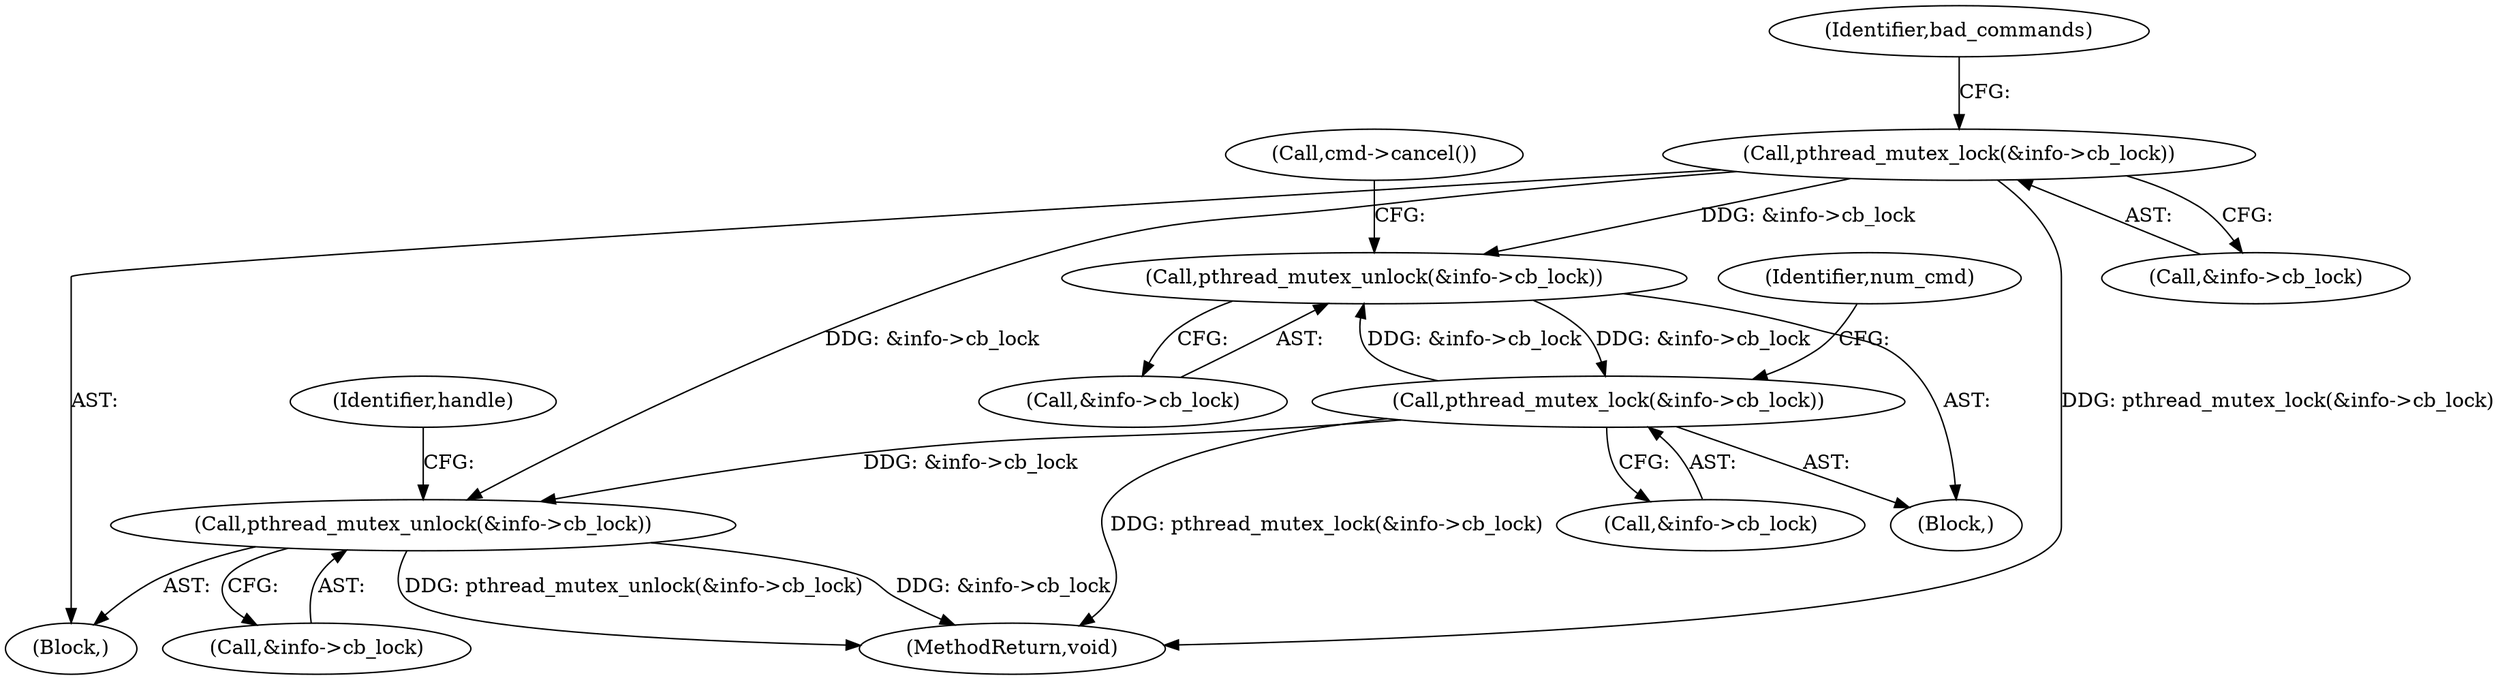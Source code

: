 digraph "0_Android_2c5a4fac8bc8198f6a2635ede776f8de40a0c3e1@API" {
"1000318" [label="(Call,pthread_mutex_unlock(&info->cb_lock))"];
"1000263" [label="(Call,pthread_mutex_lock(&info->cb_lock))"];
"1000257" [label="(Call,pthread_mutex_unlock(&info->cb_lock))"];
"1000174" [label="(Call,pthread_mutex_lock(&info->cb_lock))"];
"1000104" [label="(Block,)"];
"1000181" [label="(Identifier,bad_commands)"];
"1000174" [label="(Call,pthread_mutex_lock(&info->cb_lock))"];
"1000175" [label="(Call,&info->cb_lock)"];
"1000319" [label="(Call,&info->cb_lock)"];
"1000264" [label="(Call,&info->cb_lock)"];
"1000252" [label="(Block,)"];
"1000258" [label="(Call,&info->cb_lock)"];
"1000325" [label="(MethodReturn,void)"];
"1000257" [label="(Call,pthread_mutex_unlock(&info->cb_lock))"];
"1000318" [label="(Call,pthread_mutex_unlock(&info->cb_lock))"];
"1000263" [label="(Call,pthread_mutex_lock(&info->cb_lock))"];
"1000270" [label="(Identifier,num_cmd)"];
"1000262" [label="(Call,cmd->cancel())"];
"1000324" [label="(Identifier,handle)"];
"1000318" -> "1000104"  [label="AST: "];
"1000318" -> "1000319"  [label="CFG: "];
"1000319" -> "1000318"  [label="AST: "];
"1000324" -> "1000318"  [label="CFG: "];
"1000318" -> "1000325"  [label="DDG: pthread_mutex_unlock(&info->cb_lock)"];
"1000318" -> "1000325"  [label="DDG: &info->cb_lock"];
"1000263" -> "1000318"  [label="DDG: &info->cb_lock"];
"1000174" -> "1000318"  [label="DDG: &info->cb_lock"];
"1000263" -> "1000252"  [label="AST: "];
"1000263" -> "1000264"  [label="CFG: "];
"1000264" -> "1000263"  [label="AST: "];
"1000270" -> "1000263"  [label="CFG: "];
"1000263" -> "1000325"  [label="DDG: pthread_mutex_lock(&info->cb_lock)"];
"1000263" -> "1000257"  [label="DDG: &info->cb_lock"];
"1000257" -> "1000263"  [label="DDG: &info->cb_lock"];
"1000257" -> "1000252"  [label="AST: "];
"1000257" -> "1000258"  [label="CFG: "];
"1000258" -> "1000257"  [label="AST: "];
"1000262" -> "1000257"  [label="CFG: "];
"1000174" -> "1000257"  [label="DDG: &info->cb_lock"];
"1000174" -> "1000104"  [label="AST: "];
"1000174" -> "1000175"  [label="CFG: "];
"1000175" -> "1000174"  [label="AST: "];
"1000181" -> "1000174"  [label="CFG: "];
"1000174" -> "1000325"  [label="DDG: pthread_mutex_lock(&info->cb_lock)"];
}
